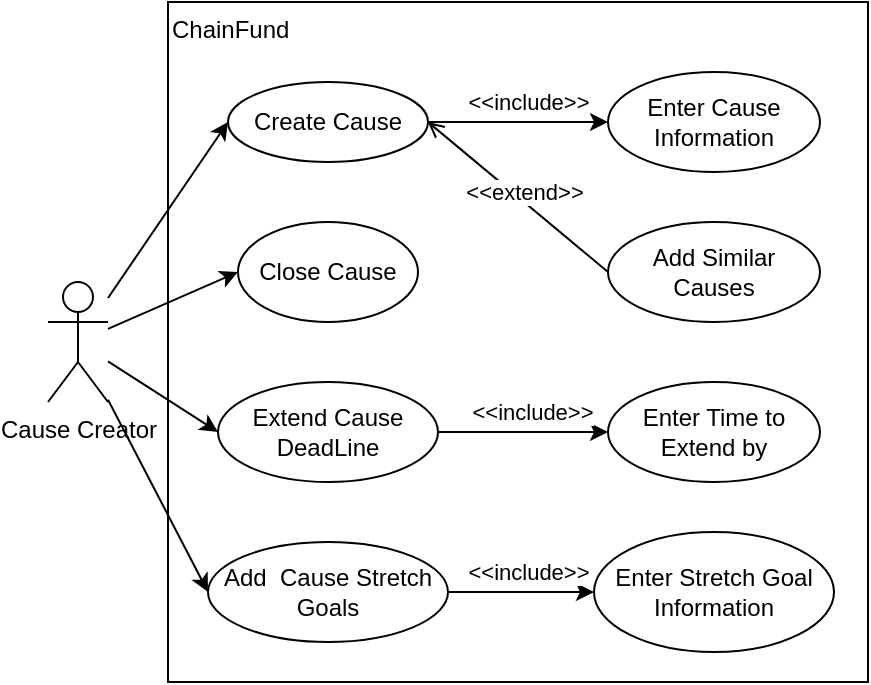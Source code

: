 <mxfile version="14.2.9" type="device"><diagram id="eoXMRhVLUNDyQz9H7RkG" name="Page-1"><mxGraphModel dx="1038" dy="491" grid="1" gridSize="10" guides="1" tooltips="1" connect="1" arrows="1" fold="1" page="1" pageScale="1" pageWidth="827" pageHeight="1169" math="0" shadow="0"><root><mxCell id="0"/><mxCell id="1" parent="0"/><mxCell id="iZvNQMc7umLLVqg8DyWD-1" value="&lt;div&gt;&lt;span&gt;ChainFund&lt;/span&gt;&lt;/div&gt;" style="rounded=0;whiteSpace=wrap;html=1;align=left;labelPosition=center;verticalLabelPosition=middle;verticalAlign=top;" vertex="1" parent="1"><mxGeometry x="160" y="100" width="350" height="340" as="geometry"/></mxCell><mxCell id="iZvNQMc7umLLVqg8DyWD-2" value="Cause Creator" style="shape=umlActor;verticalLabelPosition=bottom;verticalAlign=top;html=1;outlineConnect=0;" vertex="1" parent="1"><mxGeometry x="100" y="240" width="30" height="60" as="geometry"/></mxCell><mxCell id="iZvNQMc7umLLVqg8DyWD-3" value="Create Cause" style="ellipse;whiteSpace=wrap;html=1;align=center;" vertex="1" parent="1"><mxGeometry x="190" y="140" width="100" height="40" as="geometry"/></mxCell><mxCell id="iZvNQMc7umLLVqg8DyWD-4" value="Extend Cause DeadLine" style="ellipse;whiteSpace=wrap;html=1;align=center;" vertex="1" parent="1"><mxGeometry x="185" y="290" width="110" height="50" as="geometry"/></mxCell><mxCell id="iZvNQMc7umLLVqg8DyWD-5" value="Add&amp;nbsp; Cause Stretch Goals" style="ellipse;whiteSpace=wrap;html=1;align=center;" vertex="1" parent="1"><mxGeometry x="180" y="370" width="120" height="50" as="geometry"/></mxCell><mxCell id="iZvNQMc7umLLVqg8DyWD-6" value="Close Cause" style="ellipse;whiteSpace=wrap;html=1;align=center;" vertex="1" parent="1"><mxGeometry x="195" y="210" width="90" height="50" as="geometry"/></mxCell><mxCell id="iZvNQMc7umLLVqg8DyWD-7" value="" style="endArrow=classic;html=1;entryX=0;entryY=0.5;entryDx=0;entryDy=0;" edge="1" parent="1" source="iZvNQMc7umLLVqg8DyWD-2" target="iZvNQMc7umLLVqg8DyWD-3"><mxGeometry width="50" height="50" relative="1" as="geometry"><mxPoint x="300" y="320" as="sourcePoint"/><mxPoint x="350" y="270" as="targetPoint"/></mxGeometry></mxCell><mxCell id="iZvNQMc7umLLVqg8DyWD-8" value="" style="endArrow=classic;html=1;entryX=0;entryY=0.5;entryDx=0;entryDy=0;" edge="1" parent="1" source="iZvNQMc7umLLVqg8DyWD-2" target="iZvNQMc7umLLVqg8DyWD-4"><mxGeometry width="50" height="50" relative="1" as="geometry"><mxPoint x="80" y="267.778" as="sourcePoint"/><mxPoint x="200" y="170" as="targetPoint"/></mxGeometry></mxCell><mxCell id="iZvNQMc7umLLVqg8DyWD-9" value="" style="endArrow=classic;html=1;entryX=0;entryY=0.5;entryDx=0;entryDy=0;" edge="1" parent="1" source="iZvNQMc7umLLVqg8DyWD-2" target="iZvNQMc7umLLVqg8DyWD-6"><mxGeometry width="50" height="50" relative="1" as="geometry"><mxPoint x="90" y="277.778" as="sourcePoint"/><mxPoint x="210" y="180" as="targetPoint"/></mxGeometry></mxCell><mxCell id="iZvNQMc7umLLVqg8DyWD-10" value="" style="endArrow=classic;html=1;entryX=0;entryY=0.5;entryDx=0;entryDy=0;" edge="1" parent="1" source="iZvNQMc7umLLVqg8DyWD-2" target="iZvNQMc7umLLVqg8DyWD-5"><mxGeometry width="50" height="50" relative="1" as="geometry"><mxPoint x="100" y="287.778" as="sourcePoint"/><mxPoint x="220" y="190" as="targetPoint"/></mxGeometry></mxCell><mxCell id="iZvNQMc7umLLVqg8DyWD-15" value="Enter Cause Information" style="ellipse;whiteSpace=wrap;html=1;align=center;" vertex="1" parent="1"><mxGeometry x="380" y="135" width="106" height="50" as="geometry"/></mxCell><mxCell id="iZvNQMc7umLLVqg8DyWD-16" value="" style="endArrow=none;html=1;entryX=1;entryY=0.5;entryDx=0;entryDy=0;exitX=0;exitY=0.5;exitDx=0;exitDy=0;startArrow=classic;startFill=1;endFill=0;" edge="1" parent="1" source="iZvNQMc7umLLVqg8DyWD-15" target="iZvNQMc7umLLVqg8DyWD-3"><mxGeometry width="50" height="50" relative="1" as="geometry"><mxPoint x="80" y="267.778" as="sourcePoint"/><mxPoint x="200" y="170" as="targetPoint"/></mxGeometry></mxCell><mxCell id="iZvNQMc7umLLVqg8DyWD-17" value="&amp;lt;&amp;lt;include&amp;gt;&amp;gt;" style="edgeLabel;html=1;align=center;verticalAlign=middle;resizable=0;points=[];" vertex="1" connectable="0" parent="iZvNQMc7umLLVqg8DyWD-16"><mxGeometry x="-0.227" y="4" relative="1" as="geometry"><mxPoint x="-5" y="-14" as="offset"/></mxGeometry></mxCell><mxCell id="iZvNQMc7umLLVqg8DyWD-26" value="Enter Stretch Goal Information" style="ellipse;whiteSpace=wrap;html=1;align=center;" vertex="1" parent="1"><mxGeometry x="373" y="365" width="120" height="60" as="geometry"/></mxCell><mxCell id="iZvNQMc7umLLVqg8DyWD-27" value="" style="endArrow=none;html=1;exitX=0;exitY=0.5;exitDx=0;exitDy=0;startArrow=classic;startFill=1;endFill=0;entryX=1;entryY=0.5;entryDx=0;entryDy=0;" edge="1" parent="1" source="iZvNQMc7umLLVqg8DyWD-26" target="iZvNQMc7umLLVqg8DyWD-5"><mxGeometry width="50" height="50" relative="1" as="geometry"><mxPoint x="391" y="210" as="sourcePoint"/><mxPoint x="301" y="210" as="targetPoint"/></mxGeometry></mxCell><mxCell id="iZvNQMc7umLLVqg8DyWD-28" value="&amp;lt;&amp;lt;include&amp;gt;&amp;gt;" style="edgeLabel;html=1;align=center;verticalAlign=middle;resizable=0;points=[];" vertex="1" connectable="0" parent="iZvNQMc7umLLVqg8DyWD-27"><mxGeometry x="-0.227" y="4" relative="1" as="geometry"><mxPoint x="-5" y="-14" as="offset"/></mxGeometry></mxCell><mxCell id="iZvNQMc7umLLVqg8DyWD-29" value="Enter Time to Extend by" style="ellipse;whiteSpace=wrap;html=1;align=center;" vertex="1" parent="1"><mxGeometry x="380" y="290" width="106" height="50" as="geometry"/></mxCell><mxCell id="iZvNQMc7umLLVqg8DyWD-30" value="" style="endArrow=none;html=1;exitX=0;exitY=0.5;exitDx=0;exitDy=0;startArrow=classic;startFill=1;endFill=0;entryX=1;entryY=0.5;entryDx=0;entryDy=0;" edge="1" parent="1" source="iZvNQMc7umLLVqg8DyWD-29" target="iZvNQMc7umLLVqg8DyWD-4"><mxGeometry width="50" height="50" relative="1" as="geometry"><mxPoint x="391" y="405" as="sourcePoint"/><mxPoint x="306" y="405" as="targetPoint"/></mxGeometry></mxCell><mxCell id="iZvNQMc7umLLVqg8DyWD-31" value="&amp;lt;&amp;lt;include&amp;gt;&amp;gt;" style="edgeLabel;html=1;align=center;verticalAlign=middle;resizable=0;points=[];" vertex="1" connectable="0" parent="iZvNQMc7umLLVqg8DyWD-30"><mxGeometry x="-0.227" y="4" relative="1" as="geometry"><mxPoint x="-5" y="-14" as="offset"/></mxGeometry></mxCell><mxCell id="iZvNQMc7umLLVqg8DyWD-35" value="Add Similar Causes" style="ellipse;whiteSpace=wrap;html=1;align=center;" vertex="1" parent="1"><mxGeometry x="380" y="210" width="106" height="50" as="geometry"/></mxCell><mxCell id="iZvNQMc7umLLVqg8DyWD-36" value="" style="endArrow=open;html=1;exitX=0;exitY=0.5;exitDx=0;exitDy=0;startArrow=none;startFill=0;endFill=0;entryX=1;entryY=0.5;entryDx=0;entryDy=0;" edge="1" parent="1" source="iZvNQMc7umLLVqg8DyWD-35" target="iZvNQMc7umLLVqg8DyWD-3"><mxGeometry width="50" height="50" relative="1" as="geometry"><mxPoint x="386" y="330" as="sourcePoint"/><mxPoint x="290" y="240" as="targetPoint"/></mxGeometry></mxCell><mxCell id="iZvNQMc7umLLVqg8DyWD-37" value="&amp;lt;&amp;lt;extend&amp;gt;&amp;gt;" style="edgeLabel;html=1;align=center;verticalAlign=middle;resizable=0;points=[];" vertex="1" connectable="0" parent="iZvNQMc7umLLVqg8DyWD-36"><mxGeometry x="-0.227" y="4" relative="1" as="geometry"><mxPoint x="-5" y="-14" as="offset"/></mxGeometry></mxCell></root></mxGraphModel></diagram></mxfile>